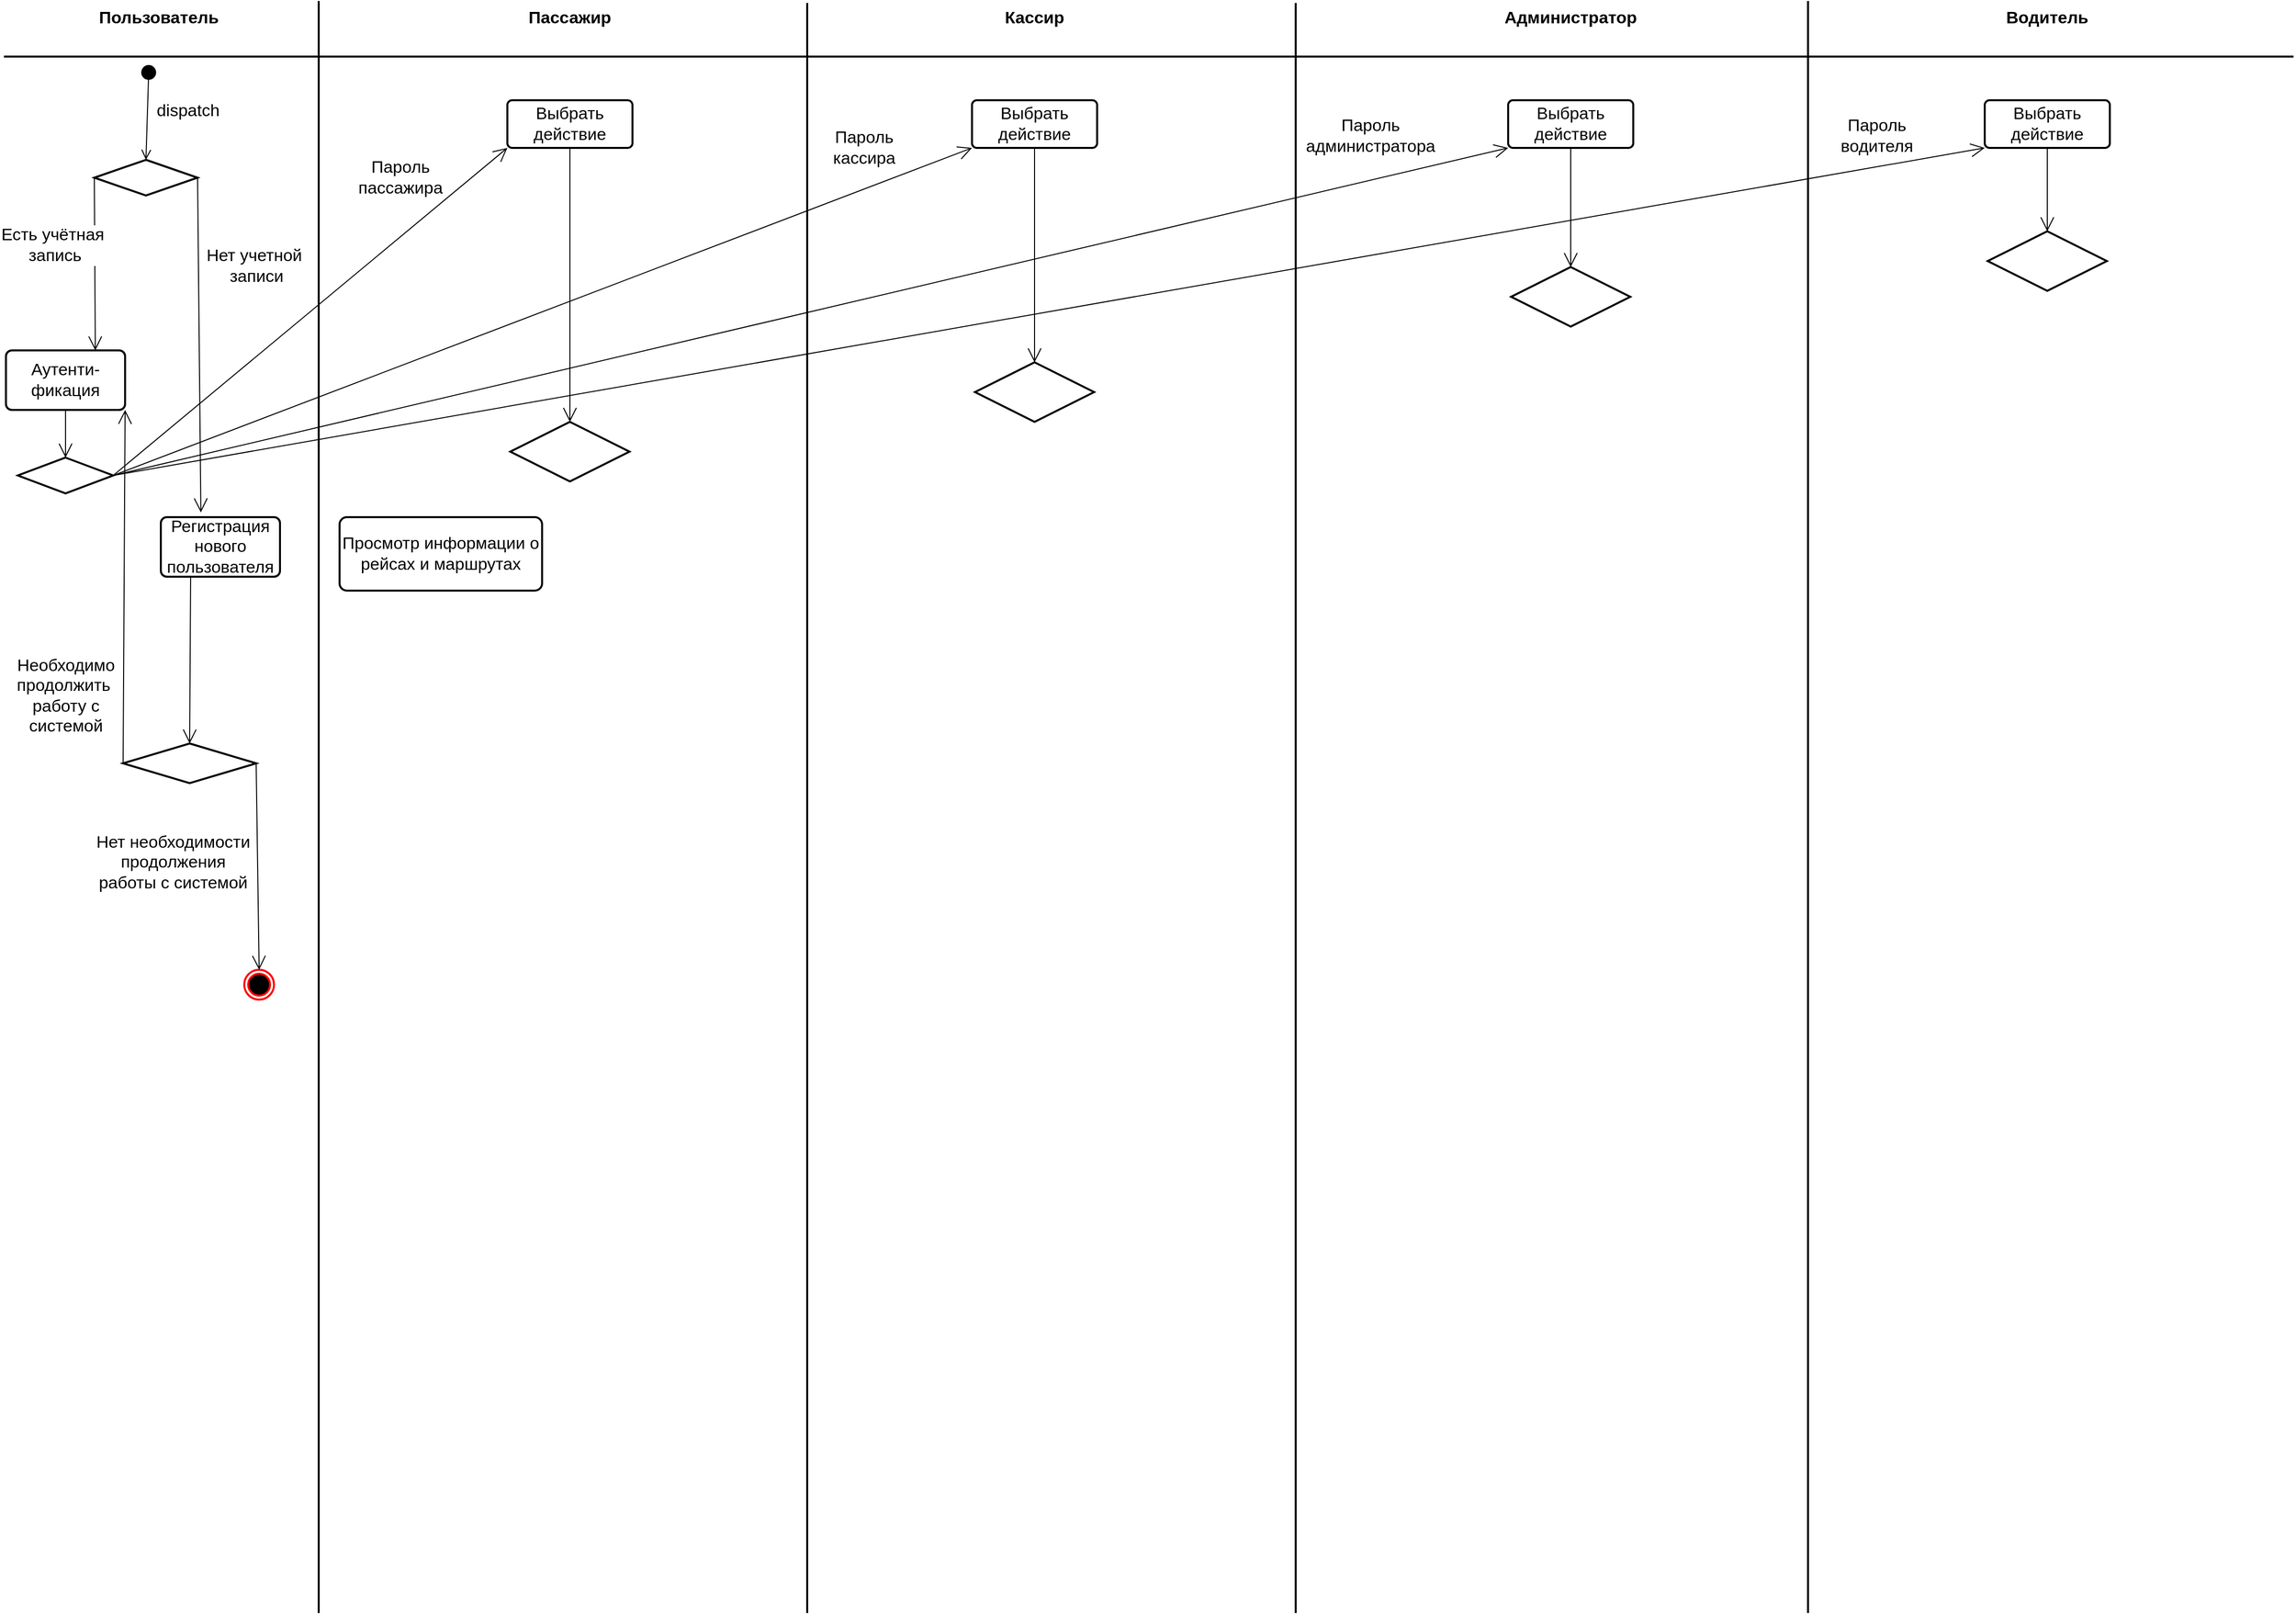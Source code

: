 <mxfile version="20.3.2" type="google"><diagram id="ruxFbarjVDEUFg8POGEY" name="Страница 1"><mxGraphModel dx="2288" dy="1448" grid="1" gridSize="12" guides="1" tooltips="1" connect="1" arrows="1" fold="1" page="1" pageScale="1" pageWidth="1169" pageHeight="1654" math="0" shadow="0"><root><mxCell id="0"/><mxCell id="1" parent="0"/><mxCell id="nfOtDgc-AtMKqzm4ib0v-1" value="" style="line;strokeWidth=2;fillColor=none;align=left;verticalAlign=middle;spacingTop=-1;spacingLeft=3;spacingRight=3;rotatable=0;labelPosition=right;points=[];portConstraint=eastwest;strokeColor=inherit;fontSize=12;fontColor=#000000;direction=south;" vertex="1" parent="1"><mxGeometry x="252" y="8" width="150" height="1624" as="geometry"/></mxCell><mxCell id="nfOtDgc-AtMKqzm4ib0v-3" value="" style="line;strokeWidth=2;fillColor=none;align=left;verticalAlign=middle;spacingTop=-1;spacingLeft=3;spacingRight=3;rotatable=0;labelPosition=right;points=[];portConstraint=eastwest;strokeColor=inherit;fontSize=12;fontColor=#000000;direction=south;" vertex="1" parent="1"><mxGeometry x="744" y="10" width="150" height="1622" as="geometry"/></mxCell><mxCell id="nfOtDgc-AtMKqzm4ib0v-4" value="" style="line;strokeWidth=2;fillColor=none;align=left;verticalAlign=middle;spacingTop=-1;spacingLeft=3;spacingRight=3;rotatable=0;labelPosition=right;points=[];portConstraint=eastwest;strokeColor=inherit;fontSize=12;fontColor=#000000;direction=south;" vertex="1" parent="1"><mxGeometry x="1236" y="10" width="150" height="1622" as="geometry"/></mxCell><mxCell id="nfOtDgc-AtMKqzm4ib0v-5" value="" style="line;strokeWidth=2;fillColor=none;align=left;verticalAlign=middle;spacingTop=-1;spacingLeft=3;spacingRight=3;rotatable=0;labelPosition=right;points=[];portConstraint=eastwest;strokeColor=inherit;fontSize=12;fontColor=#000000;direction=south;" vertex="1" parent="1"><mxGeometry x="1752" y="8" width="150" height="1624" as="geometry"/></mxCell><mxCell id="nfOtDgc-AtMKqzm4ib0v-6" value="" style="line;strokeWidth=2;fillColor=none;align=left;verticalAlign=middle;spacingTop=-1;spacingLeft=3;spacingRight=3;rotatable=0;labelPosition=right;points=[];portConstraint=eastwest;strokeColor=inherit;fontSize=12;fontColor=#000000;" vertex="1" parent="1"><mxGeometry x="10" y="60" width="2306" height="8" as="geometry"/></mxCell><mxCell id="nfOtDgc-AtMKqzm4ib0v-7" value="Пользователь" style="text;align=center;fontStyle=1;verticalAlign=middle;spacingLeft=3;spacingRight=3;strokeColor=none;rotatable=0;points=[[0,0.5],[1,0.5]];portConstraint=eastwest;strokeWidth=2;fontSize=17;fontColor=#000000;" vertex="1" parent="1"><mxGeometry x="96" y="10" width="140" height="26" as="geometry"/></mxCell><mxCell id="nfOtDgc-AtMKqzm4ib0v-8" value="Пассажир" style="text;align=center;fontStyle=1;verticalAlign=middle;spacingLeft=3;spacingRight=3;strokeColor=none;rotatable=0;points=[[0,0.5],[1,0.5]];portConstraint=eastwest;strokeWidth=2;fontSize=17;fontColor=#000000;" vertex="1" parent="1"><mxGeometry x="540" y="10" width="80" height="26" as="geometry"/></mxCell><mxCell id="nfOtDgc-AtMKqzm4ib0v-9" value="Кассир" style="text;align=center;fontStyle=1;verticalAlign=middle;spacingLeft=3;spacingRight=3;strokeColor=none;rotatable=0;points=[[0,0.5],[1,0.5]];portConstraint=eastwest;strokeWidth=2;fontSize=17;fontColor=#000000;" vertex="1" parent="1"><mxGeometry x="1008" y="10" width="80" height="26" as="geometry"/></mxCell><mxCell id="nfOtDgc-AtMKqzm4ib0v-10" value="Администратор" style="text;align=center;fontStyle=1;verticalAlign=middle;spacingLeft=3;spacingRight=3;strokeColor=none;rotatable=0;points=[[0,0.5],[1,0.5]];portConstraint=eastwest;strokeWidth=2;fontSize=17;fontColor=#000000;" vertex="1" parent="1"><mxGeometry x="1548" y="10" width="80" height="26" as="geometry"/></mxCell><mxCell id="nfOtDgc-AtMKqzm4ib0v-11" value="Водитель" style="text;align=center;fontStyle=1;verticalAlign=middle;spacingLeft=3;spacingRight=3;strokeColor=none;rotatable=0;points=[[0,0.5],[1,0.5]];portConstraint=eastwest;strokeWidth=2;fontSize=17;fontColor=#000000;" vertex="1" parent="1"><mxGeometry x="2028" y="10" width="80" height="26" as="geometry"/></mxCell><mxCell id="nfOtDgc-AtMKqzm4ib0v-12" value="dispatch" style="html=1;verticalAlign=bottom;startArrow=circle;startFill=1;endArrow=open;startSize=6;endSize=8;rounded=0;fontSize=17;fontColor=#000000;entryX=0.5;entryY=0;entryDx=0;entryDy=0;" edge="1" parent="1" target="nfOtDgc-AtMKqzm4ib0v-13"><mxGeometry x="0.2" y="41" width="80" relative="1" as="geometry"><mxPoint x="156" y="72" as="sourcePoint"/><mxPoint x="79.17" y="170" as="targetPoint"/><mxPoint as="offset"/></mxGeometry></mxCell><mxCell id="nfOtDgc-AtMKqzm4ib0v-13" value="" style="shape=rhombus;perimeter=rhombusPerimeter;whiteSpace=wrap;html=1;align=center;strokeWidth=2;fontSize=17;fontColor=#000000;" vertex="1" parent="1"><mxGeometry x="101" y="168" width="104" height="36" as="geometry"/></mxCell><mxCell id="nfOtDgc-AtMKqzm4ib0v-15" value="Аутенти-фикация" style="rounded=1;arcSize=10;whiteSpace=wrap;html=1;align=center;strokeWidth=2;fontSize=17;fontColor=#000000;" vertex="1" parent="1"><mxGeometry x="12" y="360" width="120" height="60" as="geometry"/></mxCell><mxCell id="nfOtDgc-AtMKqzm4ib0v-16" value="" style="endArrow=open;endFill=1;endSize=12;html=1;rounded=0;fontSize=17;fontColor=#000000;exitX=0;exitY=0.5;exitDx=0;exitDy=0;entryX=0.75;entryY=0;entryDx=0;entryDy=0;" edge="1" parent="1" source="nfOtDgc-AtMKqzm4ib0v-13" target="nfOtDgc-AtMKqzm4ib0v-15"><mxGeometry width="160" relative="1" as="geometry"><mxPoint x="500" y="390" as="sourcePoint"/><mxPoint x="660" y="390" as="targetPoint"/></mxGeometry></mxCell><mxCell id="nfOtDgc-AtMKqzm4ib0v-29" value="Есть учётная&amp;nbsp;&lt;br&gt;запись" style="edgeLabel;html=1;align=center;verticalAlign=middle;resizable=0;points=[];fontSize=17;fontColor=#000000;" vertex="1" connectable="0" parent="nfOtDgc-AtMKqzm4ib0v-16"><mxGeometry x="-0.223" y="4" relative="1" as="geometry"><mxPoint x="-45" as="offset"/></mxGeometry></mxCell><mxCell id="nfOtDgc-AtMKqzm4ib0v-17" value="Регистрация&lt;br&gt;нового&lt;br&gt;пользователя" style="rounded=1;arcSize=10;whiteSpace=wrap;html=1;align=center;strokeWidth=2;fontSize=17;fontColor=#000000;" vertex="1" parent="1"><mxGeometry x="168" y="528" width="120" height="60" as="geometry"/></mxCell><mxCell id="nfOtDgc-AtMKqzm4ib0v-18" value="" style="endArrow=open;endFill=1;endSize=12;html=1;rounded=0;fontSize=17;fontColor=#000000;exitX=1;exitY=0.5;exitDx=0;exitDy=0;entryX=0.336;entryY=-0.08;entryDx=0;entryDy=0;entryPerimeter=0;" edge="1" parent="1" source="nfOtDgc-AtMKqzm4ib0v-13" target="nfOtDgc-AtMKqzm4ib0v-17"><mxGeometry width="160" relative="1" as="geometry"><mxPoint x="500" y="370" as="sourcePoint"/><mxPoint x="660" y="370" as="targetPoint"/></mxGeometry></mxCell><mxCell id="nfOtDgc-AtMKqzm4ib0v-27" value="Нет учетной&amp;nbsp;&lt;br&gt;записи" style="edgeLabel;html=1;align=center;verticalAlign=middle;resizable=0;points=[];fontSize=17;fontColor=#000000;" vertex="1" connectable="0" parent="nfOtDgc-AtMKqzm4ib0v-18"><mxGeometry x="-0.572" y="-3" relative="1" as="geometry"><mxPoint x="61" y="17" as="offset"/></mxGeometry></mxCell><mxCell id="nfOtDgc-AtMKqzm4ib0v-20" value="" style="shape=rhombus;perimeter=rhombusPerimeter;whiteSpace=wrap;html=1;align=center;strokeWidth=2;fontSize=17;fontColor=#000000;" vertex="1" parent="1"><mxGeometry x="130" y="756" width="134" height="40" as="geometry"/></mxCell><mxCell id="nfOtDgc-AtMKqzm4ib0v-21" value="" style="endArrow=open;endFill=1;endSize=12;html=1;rounded=0;fontSize=17;fontColor=#000000;exitX=0.25;exitY=1;exitDx=0;exitDy=0;entryX=0.5;entryY=0;entryDx=0;entryDy=0;" edge="1" parent="1" source="nfOtDgc-AtMKqzm4ib0v-17" target="nfOtDgc-AtMKqzm4ib0v-20"><mxGeometry width="160" relative="1" as="geometry"><mxPoint x="500" y="370" as="sourcePoint"/><mxPoint x="660" y="370" as="targetPoint"/></mxGeometry></mxCell><mxCell id="nfOtDgc-AtMKqzm4ib0v-22" value="" style="endArrow=open;endFill=1;endSize=12;html=1;rounded=0;fontSize=17;fontColor=#000000;exitX=0;exitY=0.5;exitDx=0;exitDy=0;entryX=1;entryY=1;entryDx=0;entryDy=0;" edge="1" parent="1" source="nfOtDgc-AtMKqzm4ib0v-20" target="nfOtDgc-AtMKqzm4ib0v-15"><mxGeometry width="160" relative="1" as="geometry"><mxPoint x="500" y="370" as="sourcePoint"/><mxPoint x="660" y="370" as="targetPoint"/></mxGeometry></mxCell><mxCell id="nfOtDgc-AtMKqzm4ib0v-30" value="Необходимо&lt;br&gt;продолжить&amp;nbsp;&lt;br&gt;работу с&lt;br&gt;системой" style="edgeLabel;html=1;align=center;verticalAlign=middle;resizable=0;points=[];fontSize=17;fontColor=#000000;" vertex="1" connectable="0" parent="nfOtDgc-AtMKqzm4ib0v-22"><mxGeometry x="-0.091" y="2" relative="1" as="geometry"><mxPoint x="-57" y="94" as="offset"/></mxGeometry></mxCell><mxCell id="nfOtDgc-AtMKqzm4ib0v-23" value="" style="ellipse;html=1;shape=endState;fillColor=#000000;strokeColor=#ff0000;strokeWidth=2;fontSize=17;fontColor=#000000;" vertex="1" parent="1"><mxGeometry x="252" y="984" width="30" height="30" as="geometry"/></mxCell><mxCell id="nfOtDgc-AtMKqzm4ib0v-24" value="" style="endArrow=open;endFill=1;endSize=12;html=1;rounded=0;fontSize=17;fontColor=#000000;exitX=1;exitY=0.5;exitDx=0;exitDy=0;entryX=0.5;entryY=0;entryDx=0;entryDy=0;" edge="1" parent="1" source="nfOtDgc-AtMKqzm4ib0v-20" target="nfOtDgc-AtMKqzm4ib0v-23"><mxGeometry width="160" relative="1" as="geometry"><mxPoint x="500" y="370" as="sourcePoint"/><mxPoint x="660" y="370" as="targetPoint"/></mxGeometry></mxCell><mxCell id="nfOtDgc-AtMKqzm4ib0v-31" value="Нет необходимости&lt;br&gt;продолжения&lt;br&gt;работы с системой" style="edgeLabel;html=1;align=center;verticalAlign=middle;resizable=0;points=[];fontSize=17;fontColor=#000000;" vertex="1" connectable="0" parent="nfOtDgc-AtMKqzm4ib0v-24"><mxGeometry x="-0.191" y="4" relative="1" as="geometry"><mxPoint x="-89" y="16" as="offset"/></mxGeometry></mxCell><mxCell id="nfOtDgc-AtMKqzm4ib0v-32" value="" style="shape=rhombus;perimeter=rhombusPerimeter;whiteSpace=wrap;html=1;align=center;strokeWidth=2;fontSize=17;fontColor=#000000;" vertex="1" parent="1"><mxGeometry x="24" y="468" width="96" height="36" as="geometry"/></mxCell><mxCell id="nfOtDgc-AtMKqzm4ib0v-33" value="" style="endArrow=open;endFill=1;endSize=12;html=1;rounded=0;fontSize=17;fontColor=#000000;exitX=0.5;exitY=1;exitDx=0;exitDy=0;entryX=0.5;entryY=0;entryDx=0;entryDy=0;" edge="1" parent="1" source="nfOtDgc-AtMKqzm4ib0v-15" target="nfOtDgc-AtMKqzm4ib0v-32"><mxGeometry width="160" relative="1" as="geometry"><mxPoint x="660" y="636" as="sourcePoint"/><mxPoint x="820" y="636" as="targetPoint"/></mxGeometry></mxCell><mxCell id="nfOtDgc-AtMKqzm4ib0v-34" value="Выбрать действие" style="rounded=1;arcSize=10;whiteSpace=wrap;html=1;align=center;strokeWidth=2;fontSize=17;fontColor=#000000;" vertex="1" parent="1"><mxGeometry x="517" y="108" width="126" height="48" as="geometry"/></mxCell><mxCell id="nfOtDgc-AtMKqzm4ib0v-36" value="Выбрать действие" style="rounded=1;arcSize=10;whiteSpace=wrap;html=1;align=center;strokeWidth=2;fontSize=17;fontColor=#000000;" vertex="1" parent="1"><mxGeometry x="985" y="108" width="126" height="48" as="geometry"/></mxCell><mxCell id="nfOtDgc-AtMKqzm4ib0v-37" value="Выбрать действие" style="rounded=1;arcSize=10;whiteSpace=wrap;html=1;align=center;strokeWidth=2;fontSize=17;fontColor=#000000;" vertex="1" parent="1"><mxGeometry x="1525" y="108" width="126" height="48" as="geometry"/></mxCell><mxCell id="nfOtDgc-AtMKqzm4ib0v-38" value="Выбрать действие" style="rounded=1;arcSize=10;whiteSpace=wrap;html=1;align=center;strokeWidth=2;fontSize=17;fontColor=#000000;" vertex="1" parent="1"><mxGeometry x="2005" y="108" width="126" height="48" as="geometry"/></mxCell><mxCell id="nfOtDgc-AtMKqzm4ib0v-39" value="" style="endArrow=open;endFill=1;endSize=12;html=1;rounded=0;fontSize=17;fontColor=#000000;exitX=1;exitY=0.5;exitDx=0;exitDy=0;entryX=0;entryY=1;entryDx=0;entryDy=0;" edge="1" parent="1" source="nfOtDgc-AtMKqzm4ib0v-32" target="nfOtDgc-AtMKqzm4ib0v-34"><mxGeometry width="160" relative="1" as="geometry"><mxPoint x="648" y="516" as="sourcePoint"/><mxPoint x="808" y="516" as="targetPoint"/></mxGeometry></mxCell><mxCell id="nfOtDgc-AtMKqzm4ib0v-43" value="Пароль&lt;br&gt;пассажира" style="edgeLabel;html=1;align=center;verticalAlign=middle;resizable=0;points=[];fontSize=17;fontColor=#000000;" vertex="1" connectable="0" parent="nfOtDgc-AtMKqzm4ib0v-39"><mxGeometry x="0.478" relative="1" as="geometry"><mxPoint x="-5" y="-56" as="offset"/></mxGeometry></mxCell><mxCell id="nfOtDgc-AtMKqzm4ib0v-40" value="" style="endArrow=open;endFill=1;endSize=12;html=1;rounded=0;fontSize=17;fontColor=#000000;exitX=1;exitY=0.5;exitDx=0;exitDy=0;entryX=0;entryY=1;entryDx=0;entryDy=0;" edge="1" parent="1" source="nfOtDgc-AtMKqzm4ib0v-32" target="nfOtDgc-AtMKqzm4ib0v-36"><mxGeometry width="160" relative="1" as="geometry"><mxPoint x="408" y="624" as="sourcePoint"/><mxPoint x="568" y="624" as="targetPoint"/></mxGeometry></mxCell><mxCell id="nfOtDgc-AtMKqzm4ib0v-44" value="Пароль&lt;br&gt;кассира" style="edgeLabel;html=1;align=center;verticalAlign=middle;resizable=0;points=[];fontSize=17;fontColor=#000000;" vertex="1" connectable="0" parent="nfOtDgc-AtMKqzm4ib0v-40"><mxGeometry x="0.806" relative="1" as="geometry"><mxPoint x="-25" y="-32" as="offset"/></mxGeometry></mxCell><mxCell id="nfOtDgc-AtMKqzm4ib0v-41" value="" style="endArrow=open;endFill=1;endSize=12;html=1;rounded=0;fontSize=17;fontColor=#000000;exitX=1;exitY=0.5;exitDx=0;exitDy=0;entryX=0;entryY=1;entryDx=0;entryDy=0;" edge="1" parent="1" source="nfOtDgc-AtMKqzm4ib0v-32" target="nfOtDgc-AtMKqzm4ib0v-37"><mxGeometry width="160" relative="1" as="geometry"><mxPoint x="396" y="528" as="sourcePoint"/><mxPoint x="556" y="528" as="targetPoint"/></mxGeometry></mxCell><mxCell id="nfOtDgc-AtMKqzm4ib0v-45" value="Пароль&lt;br&gt;администратора" style="edgeLabel;html=1;align=center;verticalAlign=middle;resizable=0;points=[];fontSize=17;fontColor=#000000;" vertex="1" connectable="0" parent="nfOtDgc-AtMKqzm4ib0v-41"><mxGeometry x="0.878" y="-1" relative="1" as="geometry"><mxPoint x="-54" y="-33" as="offset"/></mxGeometry></mxCell><mxCell id="nfOtDgc-AtMKqzm4ib0v-42" value="" style="endArrow=open;endFill=1;endSize=12;html=1;rounded=0;fontSize=17;fontColor=#000000;exitX=1;exitY=0.5;exitDx=0;exitDy=0;entryX=0;entryY=1;entryDx=0;entryDy=0;" edge="1" parent="1" source="nfOtDgc-AtMKqzm4ib0v-32" target="nfOtDgc-AtMKqzm4ib0v-38"><mxGeometry width="160" relative="1" as="geometry"><mxPoint x="1044" y="492" as="sourcePoint"/><mxPoint x="1204" y="492" as="targetPoint"/></mxGeometry></mxCell><mxCell id="nfOtDgc-AtMKqzm4ib0v-46" value="Пароль&lt;br&gt;водителя" style="edgeLabel;html=1;align=center;verticalAlign=middle;resizable=0;points=[];fontSize=17;fontColor=#000000;" vertex="1" connectable="0" parent="nfOtDgc-AtMKqzm4ib0v-42"><mxGeometry x="0.91" y="3" relative="1" as="geometry"><mxPoint x="-24" y="-24" as="offset"/></mxGeometry></mxCell><mxCell id="nfOtDgc-AtMKqzm4ib0v-47" value="" style="shape=rhombus;perimeter=rhombusPerimeter;whiteSpace=wrap;html=1;align=center;strokeWidth=2;fontSize=17;fontColor=#000000;" vertex="1" parent="1"><mxGeometry x="520" y="432" width="120" height="60" as="geometry"/></mxCell><mxCell id="nfOtDgc-AtMKqzm4ib0v-48" value="" style="shape=rhombus;perimeter=rhombusPerimeter;whiteSpace=wrap;html=1;align=center;strokeWidth=2;fontSize=17;fontColor=#000000;" vertex="1" parent="1"><mxGeometry x="988" y="372" width="120" height="60" as="geometry"/></mxCell><mxCell id="nfOtDgc-AtMKqzm4ib0v-49" value="" style="shape=rhombus;perimeter=rhombusPerimeter;whiteSpace=wrap;html=1;align=center;strokeWidth=2;fontSize=17;fontColor=#000000;" vertex="1" parent="1"><mxGeometry x="1528" y="276" width="120" height="60" as="geometry"/></mxCell><mxCell id="nfOtDgc-AtMKqzm4ib0v-50" value="" style="shape=rhombus;perimeter=rhombusPerimeter;whiteSpace=wrap;html=1;align=center;strokeWidth=2;fontSize=17;fontColor=#000000;" vertex="1" parent="1"><mxGeometry x="2008" y="240" width="120" height="60" as="geometry"/></mxCell><mxCell id="nfOtDgc-AtMKqzm4ib0v-51" value="" style="endArrow=open;endFill=1;endSize=12;html=1;rounded=0;fontSize=17;fontColor=#000000;exitX=0.5;exitY=1;exitDx=0;exitDy=0;entryX=0.5;entryY=0;entryDx=0;entryDy=0;" edge="1" parent="1" source="nfOtDgc-AtMKqzm4ib0v-34" target="nfOtDgc-AtMKqzm4ib0v-47"><mxGeometry width="160" relative="1" as="geometry"><mxPoint x="984" y="252" as="sourcePoint"/><mxPoint x="1144" y="252" as="targetPoint"/></mxGeometry></mxCell><mxCell id="nfOtDgc-AtMKqzm4ib0v-52" value="" style="endArrow=open;endFill=1;endSize=12;html=1;rounded=0;fontSize=17;fontColor=#000000;exitX=0.5;exitY=1;exitDx=0;exitDy=0;entryX=0.5;entryY=0;entryDx=0;entryDy=0;" edge="1" parent="1" source="nfOtDgc-AtMKqzm4ib0v-36" target="nfOtDgc-AtMKqzm4ib0v-48"><mxGeometry width="160" relative="1" as="geometry"><mxPoint x="1032" y="192" as="sourcePoint"/><mxPoint x="1032" y="468" as="targetPoint"/></mxGeometry></mxCell><mxCell id="nfOtDgc-AtMKqzm4ib0v-53" value="" style="endArrow=open;endFill=1;endSize=12;html=1;rounded=0;fontSize=17;fontColor=#000000;exitX=0.5;exitY=1;exitDx=0;exitDy=0;entryX=0.5;entryY=0;entryDx=0;entryDy=0;" edge="1" parent="1" source="nfOtDgc-AtMKqzm4ib0v-37" target="nfOtDgc-AtMKqzm4ib0v-49"><mxGeometry width="160" relative="1" as="geometry"><mxPoint x="984" y="252" as="sourcePoint"/><mxPoint x="1144" y="252" as="targetPoint"/></mxGeometry></mxCell><mxCell id="nfOtDgc-AtMKqzm4ib0v-54" value="" style="endArrow=open;endFill=1;endSize=12;html=1;rounded=0;fontSize=17;fontColor=#000000;exitX=0.5;exitY=1;exitDx=0;exitDy=0;entryX=0.5;entryY=0;entryDx=0;entryDy=0;" edge="1" parent="1" source="nfOtDgc-AtMKqzm4ib0v-38" target="nfOtDgc-AtMKqzm4ib0v-50"><mxGeometry width="160" relative="1" as="geometry"><mxPoint x="1764" y="252" as="sourcePoint"/><mxPoint x="1924" y="252" as="targetPoint"/></mxGeometry></mxCell><mxCell id="nfOtDgc-AtMKqzm4ib0v-55" value="Просмотр информации о рейсах и маршрутах" style="rounded=1;arcSize=10;whiteSpace=wrap;html=1;align=center;strokeWidth=2;fontSize=17;fontColor=#000000;" vertex="1" parent="1"><mxGeometry x="348" y="528" width="204" height="74" as="geometry"/></mxCell></root></mxGraphModel></diagram></mxfile>